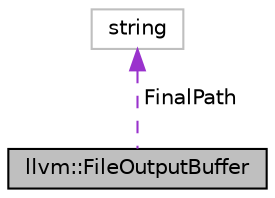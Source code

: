 digraph "llvm::FileOutputBuffer"
{
 // LATEX_PDF_SIZE
  bgcolor="transparent";
  edge [fontname="Helvetica",fontsize="10",labelfontname="Helvetica",labelfontsize="10"];
  node [fontname="Helvetica",fontsize="10",shape=record];
  Node1 [label="llvm::FileOutputBuffer",height=0.2,width=0.4,color="black", fillcolor="grey75", style="filled", fontcolor="black",tooltip="FileOutputBuffer - This interface provides simple way to create an in-memory buffer which will be wri..."];
  Node2 -> Node1 [dir="back",color="darkorchid3",fontsize="10",style="dashed",label=" FinalPath" ,fontname="Helvetica"];
  Node2 [label="string",height=0.2,width=0.4,color="grey75",tooltip=" "];
}

